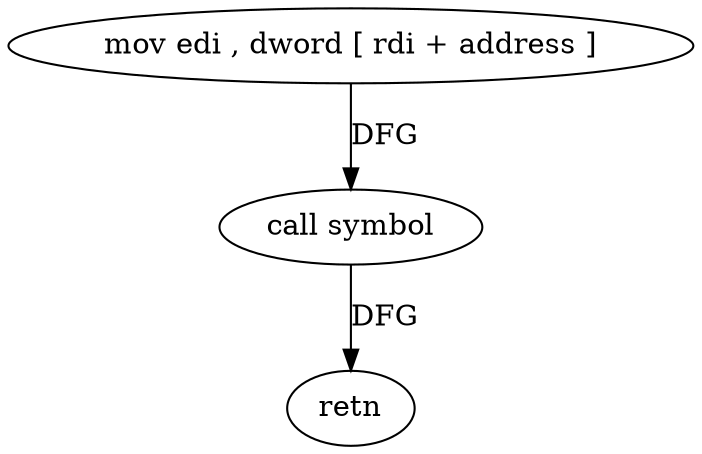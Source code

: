 digraph "func" {
"4267003" [label = "mov edi , dword [ rdi + address ]" ]
"4267006" [label = "call symbol" ]
"4267011" [label = "retn" ]
"4267003" -> "4267006" [ label = "DFG" ]
"4267006" -> "4267011" [ label = "DFG" ]
}
